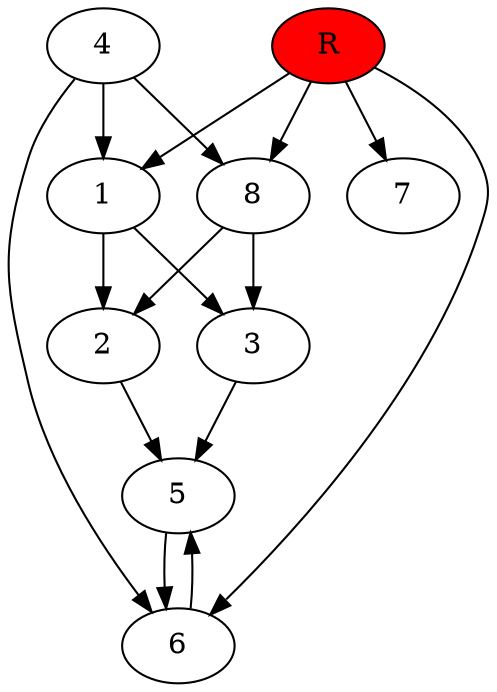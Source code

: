 digraph prb41820 {
	1
	2
	3
	4
	5
	6
	7
	8
	R [fillcolor="#ff0000" style=filled]
	1 -> 2
	1 -> 3
	2 -> 5
	3 -> 5
	4 -> 1
	4 -> 6
	4 -> 8
	5 -> 6
	6 -> 5
	8 -> 2
	8 -> 3
	R -> 1
	R -> 6
	R -> 7
	R -> 8
}
